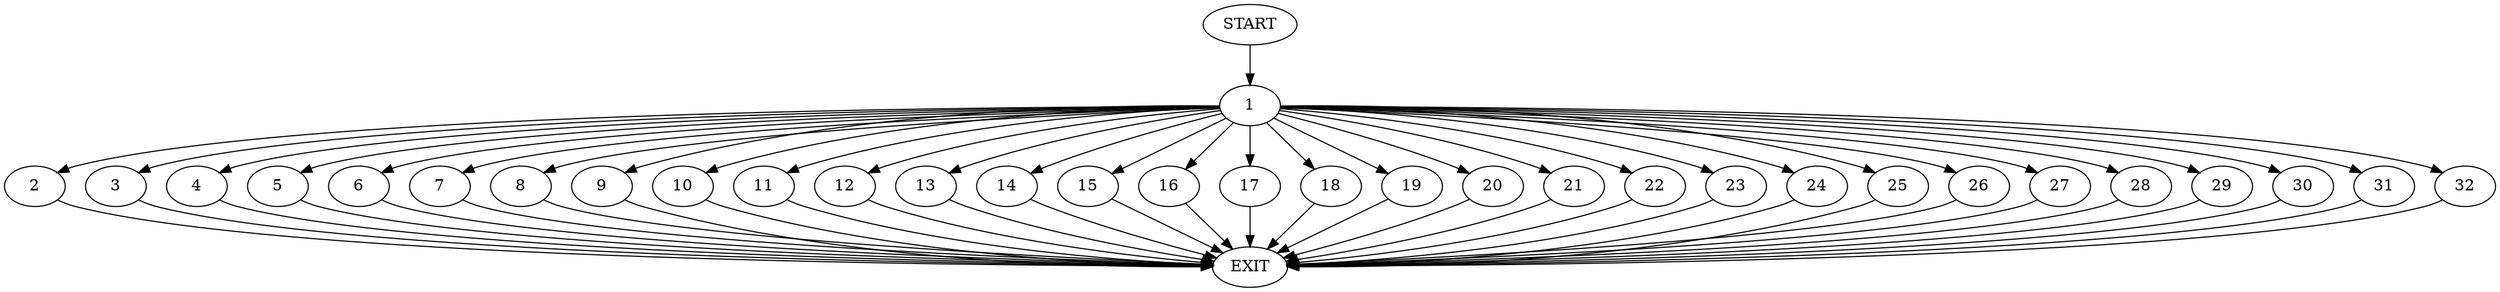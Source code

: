 digraph {
0 [label="START"]
33 [label="EXIT"]
0 -> 1
1 -> 2
1 -> 3
1 -> 4
1 -> 5
1 -> 6
1 -> 7
1 -> 8
1 -> 9
1 -> 10
1 -> 11
1 -> 12
1 -> 13
1 -> 14
1 -> 15
1 -> 16
1 -> 17
1 -> 18
1 -> 19
1 -> 20
1 -> 21
1 -> 22
1 -> 23
1 -> 24
1 -> 25
1 -> 26
1 -> 27
1 -> 28
1 -> 29
1 -> 30
1 -> 31
1 -> 32
5 -> 33
30 -> 33
16 -> 33
21 -> 33
27 -> 33
24 -> 33
3 -> 33
22 -> 33
6 -> 33
4 -> 33
8 -> 33
14 -> 33
19 -> 33
25 -> 33
28 -> 33
23 -> 33
10 -> 33
15 -> 33
18 -> 33
11 -> 33
2 -> 33
29 -> 33
26 -> 33
13 -> 33
20 -> 33
32 -> 33
7 -> 33
12 -> 33
17 -> 33
9 -> 33
31 -> 33
}
